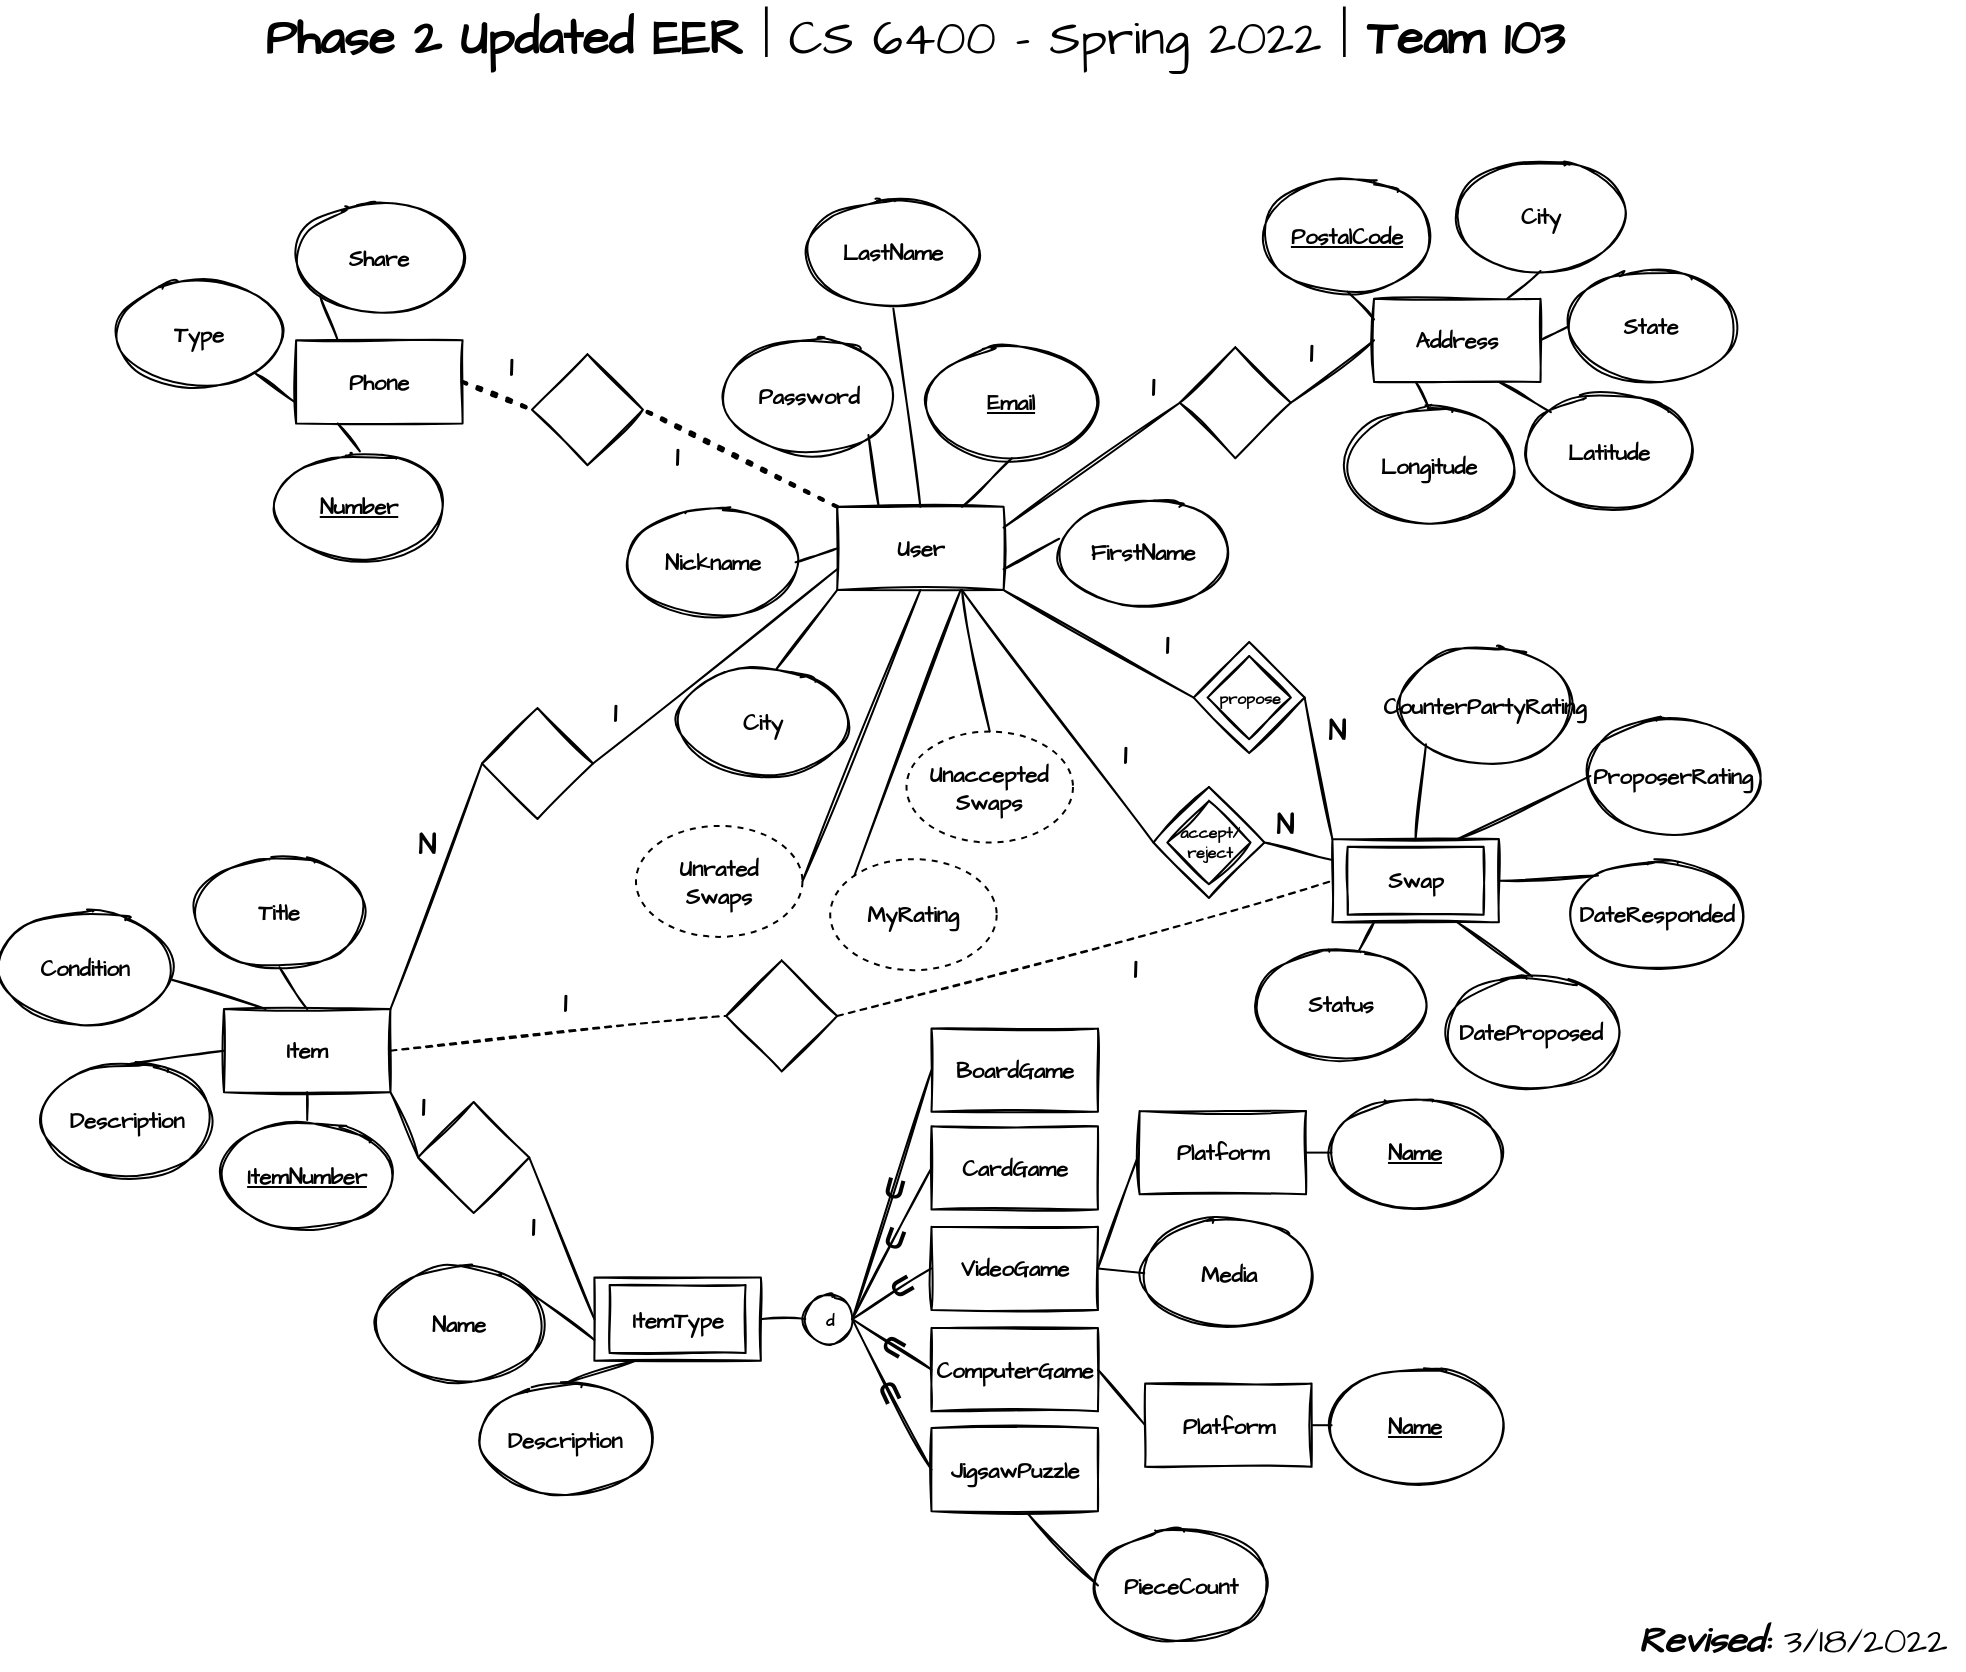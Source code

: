 <mxfile version="16.5.1" type="device"><diagram id="E70mn5YkVMtxxLhPmgRc" name="Page-1"><mxGraphModel dx="1102" dy="1025" grid="0" gridSize="10" guides="1" tooltips="1" connect="1" arrows="1" fold="1" page="1" pageScale="1" pageWidth="1100" pageHeight="850" math="0" shadow="0"><root><mxCell id="0"/><mxCell id="1" parent="0"/><mxCell id="G_dGtBlhJFFAfgbve51k-197" value="Phase 2 Updated EER&lt;span style=&quot;font-weight: normal&quot;&gt; | CS 6400 - Spring 2022 | &lt;/span&gt;Team 103" style="text;strokeColor=none;fillColor=none;html=1;fontSize=24;fontStyle=1;verticalAlign=middle;align=center;rounded=0;sketch=1;fontFamily=Architects Daughter;fontSource=https%3A%2F%2Ffonts.googleapis.com%2Fcss%3Ffamily%3DArchitects%2BDaughter;" parent="1" vertex="1"><mxGeometry x="285.72" y="5" width="560" height="40" as="geometry"/></mxCell><mxCell id="G_dGtBlhJFFAfgbve51k-198" value="&lt;b&gt;&lt;i&gt;Revised:&lt;/i&gt;&lt;/b&gt;&amp;nbsp;3/18/2022" style="text;html=1;strokeColor=none;fillColor=none;align=center;verticalAlign=middle;whiteSpace=wrap;rounded=0;sketch=1;fontFamily=Architects Daughter;fontSource=https%3A%2F%2Ffonts.googleapis.com%2Fcss%3Ffamily%3DArchitects%2BDaughter;fontSize=18;" parent="1" vertex="1"><mxGeometry x="920" y="810" width="171" height="30" as="geometry"/></mxCell><mxCell id="G_dGtBlhJFFAfgbve51k-3" value="&lt;font style=&quot;font-size: 11px;&quot;&gt;User&lt;/font&gt;" style="rounded=0;whiteSpace=wrap;html=1;fontFamily=Architects Daughter;fontSource=https%3A%2F%2Ffonts.googleapis.com%2Fcss%3Ffamily%3DArchitects%2BDaughter;fontSize=11;sketch=1;fontStyle=1" parent="1" vertex="1"><mxGeometry x="527.574" y="258.412" width="83.237" height="41.619" as="geometry"/></mxCell><mxCell id="G_dGtBlhJFFAfgbve51k-4" value="&lt;u style=&quot;font-size: 11px;&quot;&gt;Email&lt;/u&gt;" style="ellipse;whiteSpace=wrap;html=1;fontSize=11;rounded=0;fontFamily=Architects Daughter;fontSource=https%3A%2F%2Ffonts.googleapis.com%2Fcss%3Ffamily%3DArchitects%2BDaughter;sketch=1;fontStyle=1" parent="1" vertex="1"><mxGeometry x="573.354" y="178.642" width="83.237" height="55.492" as="geometry"/></mxCell><mxCell id="G_dGtBlhJFFAfgbve51k-5" value="Password" style="ellipse;whiteSpace=wrap;html=1;fontSize=11;rounded=0;fontFamily=Architects Daughter;fontSource=https%3A%2F%2Ffonts.googleapis.com%2Fcss%3Ffamily%3DArchitects%2BDaughter;sketch=1;fontStyle=1" parent="1" vertex="1"><mxGeometry x="472.082" y="175.174" width="83.237" height="55.492" as="geometry"/></mxCell><mxCell id="G_dGtBlhJFFAfgbve51k-6" value="FirstName" style="ellipse;whiteSpace=wrap;html=1;fontSize=11;rounded=0;fontFamily=Architects Daughter;fontSource=https%3A%2F%2Ffonts.googleapis.com%2Fcss%3Ffamily%3DArchitects%2BDaughter;sketch=1;fontStyle=1" parent="1" vertex="1"><mxGeometry x="639.251" y="253.556" width="83.237" height="55.492" as="geometry"/></mxCell><mxCell id="G_dGtBlhJFFAfgbve51k-7" value="LastName" style="ellipse;whiteSpace=wrap;html=1;fontSize=11;rounded=0;fontFamily=Architects Daughter;fontSource=https%3A%2F%2Ffonts.googleapis.com%2Fcss%3Ffamily%3DArchitects%2BDaughter;sketch=1;fontStyle=1" parent="1" vertex="1"><mxGeometry x="514.048" y="103.728" width="83.237" height="55.492" as="geometry"/></mxCell><mxCell id="G_dGtBlhJFFAfgbve51k-8" value="Nickname" style="ellipse;whiteSpace=wrap;html=1;fontSize=11;rounded=0;fontFamily=Architects Daughter;fontSource=https%3A%2F%2Ffonts.googleapis.com%2Fcss%3Ffamily%3DArchitects%2BDaughter;sketch=1;fontStyle=1" parent="1" vertex="1"><mxGeometry x="423.527" y="258.412" width="83.237" height="55.492" as="geometry"/></mxCell><mxCell id="G_dGtBlhJFFAfgbve51k-9" value="City" style="ellipse;whiteSpace=wrap;html=1;fontSize=11;rounded=0;fontFamily=Architects Daughter;fontSource=https%3A%2F%2Ffonts.googleapis.com%2Fcss%3Ffamily%3DArchitects%2BDaughter;sketch=1;fontStyle=1" parent="1" vertex="1"><mxGeometry x="448.672" y="338.181" width="83.237" height="55.492" as="geometry"/></mxCell><mxCell id="G_dGtBlhJFFAfgbve51k-10" value="Address" style="rounded=0;whiteSpace=wrap;html=1;fontSize=11;fontFamily=Architects Daughter;fontSource=https%3A%2F%2Ffonts.googleapis.com%2Fcss%3Ffamily%3DArchitects%2BDaughter;sketch=1;fontStyle=1" parent="1" vertex="1"><mxGeometry x="796.014" y="154.365" width="83.237" height="41.619" as="geometry"/></mxCell><mxCell id="G_dGtBlhJFFAfgbve51k-11" value="City" style="ellipse;whiteSpace=wrap;html=1;fontSize=11;rounded=0;fontFamily=Architects Daughter;fontSource=https%3A%2F%2Ffonts.googleapis.com%2Fcss%3Ffamily%3DArchitects%2BDaughter;sketch=1;fontStyle=1" parent="1" vertex="1"><mxGeometry x="837.633" y="85" width="83.237" height="55.492" as="geometry"/></mxCell><mxCell id="G_dGtBlhJFFAfgbve51k-12" value="State" style="ellipse;whiteSpace=wrap;html=1;fontSize=11;rounded=0;fontFamily=Architects Daughter;fontSource=https%3A%2F%2Ffonts.googleapis.com%2Fcss%3Ffamily%3DArchitects%2BDaughter;sketch=1;fontStyle=1" parent="1" vertex="1"><mxGeometry x="893.124" y="140.492" width="83.237" height="55.492" as="geometry"/></mxCell><mxCell id="G_dGtBlhJFFAfgbve51k-14" value="&lt;u style=&quot;font-size: 11px;&quot;&gt;PostalCode&lt;/u&gt;" style="ellipse;whiteSpace=wrap;html=1;fontSize=11;rounded=0;fontFamily=Architects Daughter;fontSource=https%3A%2F%2Ffonts.googleapis.com%2Fcss%3Ffamily%3DArchitects%2BDaughter;sketch=1;fontStyle=1" parent="1" vertex="1"><mxGeometry x="741.216" y="95.405" width="83.237" height="55.492" as="geometry"/></mxCell><mxCell id="G_dGtBlhJFFAfgbve51k-15" value="Latitude" style="ellipse;whiteSpace=wrap;html=1;fontSize=11;rounded=0;fontFamily=Architects Daughter;fontSource=https%3A%2F%2Ffonts.googleapis.com%2Fcss%3Ffamily%3DArchitects%2BDaughter;sketch=1;fontStyle=1" parent="1" vertex="1"><mxGeometry x="872.315" y="202.92" width="83.237" height="55.492" as="geometry"/></mxCell><mxCell id="G_dGtBlhJFFAfgbve51k-16" value="Longitude" style="ellipse;whiteSpace=wrap;html=1;fontSize=11;rounded=0;fontFamily=Architects Daughter;fontSource=https%3A%2F%2Ffonts.googleapis.com%2Fcss%3Ffamily%3DArchitects%2BDaughter;sketch=1;fontStyle=1" parent="1" vertex="1"><mxGeometry x="782.141" y="209.857" width="83.237" height="55.492" as="geometry"/></mxCell><mxCell id="G_dGtBlhJFFAfgbve51k-18" value="Phone" style="rounded=0;whiteSpace=wrap;html=1;fontSize=11;fontFamily=Architects Daughter;fontSource=https%3A%2F%2Ffonts.googleapis.com%2Fcss%3Ffamily%3DArchitects%2BDaughter;sketch=1;fontStyle=1" parent="1" vertex="1"><mxGeometry x="257.053" y="175.174" width="83.237" height="41.619" as="geometry"/></mxCell><mxCell id="G_dGtBlhJFFAfgbve51k-20" value="Type" style="ellipse;whiteSpace=wrap;html=1;fontSize=11;rounded=0;fontFamily=Architects Daughter;fontSource=https%3A%2F%2Ffonts.googleapis.com%2Fcss%3Ffamily%3DArchitects%2BDaughter;sketch=1;fontStyle=1" parent="1" vertex="1"><mxGeometry x="166.879" y="143.96" width="83.237" height="55.492" as="geometry"/></mxCell><mxCell id="G_dGtBlhJFFAfgbve51k-21" value="&lt;u style=&quot;font-size: 11px;&quot;&gt;Number&lt;/u&gt;" style="ellipse;whiteSpace=wrap;html=1;fontSize=11;rounded=0;fontFamily=Architects Daughter;fontSource=https%3A%2F%2Ffonts.googleapis.com%2Fcss%3Ffamily%3DArchitects%2BDaughter;sketch=1;fontStyle=1" parent="1" vertex="1"><mxGeometry x="247.342" y="230.666" width="83.237" height="55.492" as="geometry"/></mxCell><mxCell id="G_dGtBlhJFFAfgbve51k-23" value="Share" style="ellipse;whiteSpace=wrap;html=1;fontSize=11;rounded=0;fontFamily=Architects Daughter;fontSource=https%3A%2F%2Ffonts.googleapis.com%2Fcss%3Ffamily%3DArchitects%2BDaughter;sketch=1;fontStyle=1" parent="1" vertex="1"><mxGeometry x="257.053" y="105.809" width="83.237" height="55.492" as="geometry"/></mxCell><mxCell id="G_dGtBlhJFFAfgbve51k-40" value="" style="endArrow=none;html=1;rounded=0;fontFamily=Architects Daughter;fontSource=https%3A%2F%2Ffonts.googleapis.com%2Fcss%3Ffamily%3DArchitects%2BDaughter;fontSize=11;entryX=0.5;entryY=1;entryDx=0;entryDy=0;exitX=0.75;exitY=0;exitDx=0;exitDy=0;sketch=1;fontStyle=1" parent="1" source="G_dGtBlhJFFAfgbve51k-3" target="G_dGtBlhJFFAfgbve51k-4" edge="1"><mxGeometry width="50" height="50" relative="1" as="geometry"><mxPoint x="735.667" y="244.539" as="sourcePoint"/><mxPoint x="770.349" y="209.857" as="targetPoint"/></mxGeometry></mxCell><mxCell id="G_dGtBlhJFFAfgbve51k-41" value="" style="endArrow=none;html=1;rounded=0;fontFamily=Architects Daughter;fontSource=https%3A%2F%2Ffonts.googleapis.com%2Fcss%3Ffamily%3DArchitects%2BDaughter;fontSize=11;entryX=1;entryY=1;entryDx=0;entryDy=0;exitX=0.25;exitY=0;exitDx=0;exitDy=0;sketch=1;fontStyle=1" parent="1" source="G_dGtBlhJFFAfgbve51k-3" target="G_dGtBlhJFFAfgbve51k-5" edge="1"><mxGeometry width="50" height="50" relative="1" as="geometry"><mxPoint x="735.667" y="244.539" as="sourcePoint"/><mxPoint x="770.349" y="209.857" as="targetPoint"/></mxGeometry></mxCell><mxCell id="G_dGtBlhJFFAfgbve51k-42" value="" style="endArrow=none;html=1;rounded=0;fontFamily=Architects Daughter;fontSource=https%3A%2F%2Ffonts.googleapis.com%2Fcss%3Ffamily%3DArchitects%2BDaughter;fontSize=11;exitX=0.583;exitY=0.025;exitDx=0;exitDy=0;exitPerimeter=0;sketch=1;entryX=0;entryY=1;entryDx=0;entryDy=0;fontStyle=1" parent="1" source="G_dGtBlhJFFAfgbve51k-9" target="G_dGtBlhJFFAfgbve51k-3" edge="1"><mxGeometry width="50" height="50" relative="1" as="geometry"><mxPoint x="513.701" y="306.967" as="sourcePoint"/><mxPoint x="545.609" y="311.823" as="targetPoint"/></mxGeometry></mxCell><mxCell id="G_dGtBlhJFFAfgbve51k-43" value="" style="endArrow=none;html=1;rounded=0;fontFamily=Architects Daughter;fontSource=https%3A%2F%2Ffonts.googleapis.com%2Fcss%3Ffamily%3DArchitects%2BDaughter;fontSize=11;exitX=1;exitY=0.5;exitDx=0;exitDy=0;entryX=0;entryY=0.5;entryDx=0;entryDy=0;sketch=1;fontStyle=1" parent="1" source="G_dGtBlhJFFAfgbve51k-8" target="G_dGtBlhJFFAfgbve51k-3" edge="1"><mxGeometry width="50" height="50" relative="1" as="geometry"><mxPoint x="395.781" y="341.65" as="sourcePoint"/><mxPoint x="430.464" y="306.967" as="targetPoint"/></mxGeometry></mxCell><mxCell id="G_dGtBlhJFFAfgbve51k-46" value="" style="endArrow=none;html=1;rounded=0;fontFamily=Architects Daughter;fontSource=https%3A%2F%2Ffonts.googleapis.com%2Fcss%3Ffamily%3DArchitects%2BDaughter;fontSize=11;exitX=0.5;exitY=1;exitDx=0;exitDy=0;sketch=1;entryX=0.5;entryY=0;entryDx=0;entryDy=0;fontStyle=1" parent="1" source="G_dGtBlhJFFAfgbve51k-7" target="G_dGtBlhJFFAfgbve51k-3" edge="1"><mxGeometry width="50" height="50" relative="1" as="geometry"><mxPoint x="735.667" y="244.539" as="sourcePoint"/><mxPoint x="572.661" y="306.274" as="targetPoint"/></mxGeometry></mxCell><mxCell id="G_dGtBlhJFFAfgbve51k-47" value="" style="endArrow=none;html=1;rounded=0;fontFamily=Architects Daughter;fontSource=https%3A%2F%2Ffonts.googleapis.com%2Fcss%3Ffamily%3DArchitects%2BDaughter;fontSize=11;exitX=-0.008;exitY=0.375;exitDx=0;exitDy=0;exitPerimeter=0;entryX=1;entryY=0.75;entryDx=0;entryDy=0;sketch=1;fontStyle=1" parent="1" source="G_dGtBlhJFFAfgbve51k-6" target="G_dGtBlhJFFAfgbve51k-3" edge="1"><mxGeometry width="50" height="50" relative="1" as="geometry"><mxPoint x="735.667" y="244.539" as="sourcePoint"/><mxPoint x="770.349" y="209.857" as="targetPoint"/></mxGeometry></mxCell><mxCell id="G_dGtBlhJFFAfgbve51k-48" value="" style="rhombus;whiteSpace=wrap;html=1;rounded=0;fontFamily=Architects Daughter;fontSource=https%3A%2F%2Ffonts.googleapis.com%2Fcss%3Ffamily%3DArchitects%2BDaughter;fontSize=11;sketch=1;fontStyle=1" parent="1" vertex="1"><mxGeometry x="698.904" y="178.642" width="55.492" height="55.492" as="geometry"/></mxCell><mxCell id="G_dGtBlhJFFAfgbve51k-50" value="" style="endArrow=none;html=1;rounded=0;fontFamily=Architects Daughter;fontSource=https%3A%2F%2Ffonts.googleapis.com%2Fcss%3Ffamily%3DArchitects%2BDaughter;fontSize=11;entryX=1;entryY=0.5;entryDx=0;entryDy=0;sketch=1;exitX=0;exitY=0.5;exitDx=0;exitDy=0;fontStyle=1" parent="1" source="G_dGtBlhJFFAfgbve51k-10" target="G_dGtBlhJFFAfgbve51k-48" edge="1"><mxGeometry width="50" height="50" relative="1" as="geometry"><mxPoint x="782.141" y="195.984" as="sourcePoint"/><mxPoint x="761.332" y="199.452" as="targetPoint"/></mxGeometry></mxCell><mxCell id="G_dGtBlhJFFAfgbve51k-51" value="" style="endArrow=none;html=1;rounded=0;fontFamily=Architects Daughter;fontSource=https%3A%2F%2Ffonts.googleapis.com%2Fcss%3Ffamily%3DArchitects%2BDaughter;fontSize=11;entryX=0;entryY=0.5;entryDx=0;entryDy=0;exitX=1;exitY=0.25;exitDx=0;exitDy=0;sketch=1;fontStyle=1" parent="1" source="G_dGtBlhJFFAfgbve51k-3" target="G_dGtBlhJFFAfgbve51k-48" edge="1"><mxGeometry width="50" height="50" relative="1" as="geometry"><mxPoint x="617.748" y="327.777" as="sourcePoint"/><mxPoint x="666.303" y="265.348" as="targetPoint"/></mxGeometry></mxCell><mxCell id="G_dGtBlhJFFAfgbve51k-54" value="" style="endArrow=none;html=1;rounded=0;fontFamily=Architects Daughter;fontSource=https%3A%2F%2Ffonts.googleapis.com%2Fcss%3Ffamily%3DArchitects%2BDaughter;fontSize=11;exitX=0.5;exitY=1;exitDx=0;exitDy=0;entryX=0;entryY=0.25;entryDx=0;entryDy=0;sketch=1;fontStyle=1" parent="1" source="G_dGtBlhJFFAfgbve51k-14" target="G_dGtBlhJFFAfgbve51k-10" edge="1"><mxGeometry width="50" height="50" relative="1" as="geometry"><mxPoint x="678.095" y="71.127" as="sourcePoint"/><mxPoint x="712.777" y="36.445" as="targetPoint"/></mxGeometry></mxCell><mxCell id="G_dGtBlhJFFAfgbve51k-55" value="" style="endArrow=none;html=1;rounded=0;fontFamily=Architects Daughter;fontSource=https%3A%2F%2Ffonts.googleapis.com%2Fcss%3Ffamily%3DArchitects%2BDaughter;fontSize=11;entryX=0.5;entryY=1;entryDx=0;entryDy=0;sketch=1;fontStyle=1" parent="1" source="G_dGtBlhJFFAfgbve51k-10" target="G_dGtBlhJFFAfgbve51k-11" edge="1"><mxGeometry width="50" height="50" relative="1" as="geometry"><mxPoint x="650.349" y="223.73" as="sourcePoint"/><mxPoint x="685.031" y="189.047" as="targetPoint"/></mxGeometry></mxCell><mxCell id="G_dGtBlhJFFAfgbve51k-56" value="" style="endArrow=none;html=1;rounded=0;fontFamily=Architects Daughter;fontSource=https%3A%2F%2Ffonts.googleapis.com%2Fcss%3Ffamily%3DArchitects%2BDaughter;fontSize=11;entryX=0;entryY=0.5;entryDx=0;entryDy=0;exitX=1;exitY=0.5;exitDx=0;exitDy=0;sketch=1;fontStyle=1" parent="1" source="G_dGtBlhJFFAfgbve51k-10" target="G_dGtBlhJFFAfgbve51k-12" edge="1"><mxGeometry width="50" height="50" relative="1" as="geometry"><mxPoint x="650.349" y="223.73" as="sourcePoint"/><mxPoint x="685.031" y="189.047" as="targetPoint"/></mxGeometry></mxCell><mxCell id="G_dGtBlhJFFAfgbve51k-57" value="" style="endArrow=none;html=1;rounded=0;fontFamily=Architects Daughter;fontSource=https%3A%2F%2Ffonts.googleapis.com%2Fcss%3Ffamily%3DArchitects%2BDaughter;fontSize=11;entryX=0;entryY=0;entryDx=0;entryDy=0;exitX=0.75;exitY=1;exitDx=0;exitDy=0;sketch=1;fontStyle=1" parent="1" source="G_dGtBlhJFFAfgbve51k-10" target="G_dGtBlhJFFAfgbve51k-15" edge="1"><mxGeometry width="50" height="50" relative="1" as="geometry"><mxPoint x="650.349" y="223.73" as="sourcePoint"/><mxPoint x="685.031" y="189.047" as="targetPoint"/></mxGeometry></mxCell><mxCell id="G_dGtBlhJFFAfgbve51k-58" value="" style="endArrow=none;html=1;rounded=0;fontFamily=Architects Daughter;fontSource=https%3A%2F%2Ffonts.googleapis.com%2Fcss%3Ffamily%3DArchitects%2BDaughter;fontSize=11;entryX=0.25;entryY=1;entryDx=0;entryDy=0;exitX=0.5;exitY=0;exitDx=0;exitDy=0;sketch=1;fontStyle=1" parent="1" source="G_dGtBlhJFFAfgbve51k-16" target="G_dGtBlhJFFAfgbve51k-10" edge="1"><mxGeometry width="50" height="50" relative="1" as="geometry"><mxPoint x="650.349" y="223.73" as="sourcePoint"/><mxPoint x="685.031" y="189.047" as="targetPoint"/></mxGeometry></mxCell><mxCell id="G_dGtBlhJFFAfgbve51k-59" value="" style="endArrow=none;html=1;rounded=0;fontFamily=Architects Daughter;fontSource=https%3A%2F%2Ffonts.googleapis.com%2Fcss%3Ffamily%3DArchitects%2BDaughter;fontSize=11;exitX=0;exitY=0.75;exitDx=0;exitDy=0;sketch=1;fontStyle=1" parent="1" source="G_dGtBlhJFFAfgbve51k-18" target="G_dGtBlhJFFAfgbve51k-20" edge="1"><mxGeometry width="50" height="50" relative="1" as="geometry"><mxPoint x="153.006" y="327.777" as="sourcePoint"/><mxPoint x="187.688" y="293.094" as="targetPoint"/></mxGeometry></mxCell><mxCell id="G_dGtBlhJFFAfgbve51k-61" value="" style="endArrow=none;html=1;rounded=0;fontFamily=Architects Daughter;fontSource=https%3A%2F%2Ffonts.googleapis.com%2Fcss%3Ffamily%3DArchitects%2BDaughter;fontSize=11;exitX=0.5;exitY=0;exitDx=0;exitDy=0;entryX=0.25;entryY=1;entryDx=0;entryDy=0;sketch=1;fontStyle=1" parent="1" source="G_dGtBlhJFFAfgbve51k-21" target="G_dGtBlhJFFAfgbve51k-18" edge="1"><mxGeometry width="50" height="50" relative="1" as="geometry"><mxPoint x="451.273" y="209.857" as="sourcePoint"/><mxPoint x="485.955" y="175.174" as="targetPoint"/></mxGeometry></mxCell><mxCell id="G_dGtBlhJFFAfgbve51k-62" value="" style="endArrow=none;html=1;rounded=0;fontFamily=Architects Daughter;fontSource=https%3A%2F%2Ffonts.googleapis.com%2Fcss%3Ffamily%3DArchitects%2BDaughter;fontSize=11;exitX=0.25;exitY=0;exitDx=0;exitDy=0;entryX=0;entryY=1;entryDx=0;entryDy=0;sketch=1;fontStyle=1" parent="1" source="G_dGtBlhJFFAfgbve51k-18" target="G_dGtBlhJFFAfgbve51k-23" edge="1"><mxGeometry width="50" height="50" relative="1" as="geometry"><mxPoint x="451.273" y="209.857" as="sourcePoint"/><mxPoint x="485.955" y="175.174" as="targetPoint"/></mxGeometry></mxCell><mxCell id="G_dGtBlhJFFAfgbve51k-64" value="" style="rhombus;whiteSpace=wrap;html=1;rounded=0;fontFamily=Architects Daughter;fontSource=https%3A%2F%2Ffonts.googleapis.com%2Fcss%3Ffamily%3DArchitects%2BDaughter;fontSize=11;sketch=1;fontStyle=1" parent="1" vertex="1"><mxGeometry x="374.972" y="182.111" width="55.492" height="55.492" as="geometry"/></mxCell><mxCell id="G_dGtBlhJFFAfgbve51k-65" value="" style="endArrow=none;dashed=1;html=1;dashPattern=1 3;strokeWidth=2;rounded=0;fontFamily=Architects Daughter;fontSource=https%3A%2F%2Ffonts.googleapis.com%2Fcss%3Ffamily%3DArchitects%2BDaughter;fontSize=11;entryX=1;entryY=0.5;entryDx=0;entryDy=0;exitX=0;exitY=0;exitDx=0;exitDy=0;sketch=1;fontStyle=1" parent="1" source="G_dGtBlhJFFAfgbve51k-3" target="G_dGtBlhJFFAfgbve51k-64" edge="1"><mxGeometry width="50" height="50" relative="1" as="geometry"><mxPoint x="631.62" y="341.65" as="sourcePoint"/><mxPoint x="666.303" y="306.967" as="targetPoint"/></mxGeometry></mxCell><mxCell id="G_dGtBlhJFFAfgbve51k-67" value="" style="endArrow=none;dashed=1;html=1;dashPattern=1 3;strokeWidth=2;rounded=0;fontFamily=Architects Daughter;fontSource=https%3A%2F%2Ffonts.googleapis.com%2Fcss%3Ffamily%3DArchitects%2BDaughter;fontSize=11;entryX=0;entryY=0.5;entryDx=0;entryDy=0;exitX=1;exitY=0.5;exitDx=0;exitDy=0;sketch=1;fontStyle=1" parent="1" source="G_dGtBlhJFFAfgbve51k-18" target="G_dGtBlhJFFAfgbve51k-64" edge="1"><mxGeometry width="50" height="50" relative="1" as="geometry"><mxPoint x="603.875" y="355.523" as="sourcePoint"/><mxPoint x="361.099" y="223.73" as="targetPoint"/></mxGeometry></mxCell><mxCell id="G_dGtBlhJFFAfgbve51k-68" value="1" style="text;html=1;strokeColor=none;fillColor=none;align=center;verticalAlign=middle;whiteSpace=wrap;rounded=0;fontFamily=Architects Daughter;fontSource=https%3A%2F%2Ffonts.googleapis.com%2Fcss%3Ffamily%3DArchitects%2BDaughter;fontSize=14;sketch=1;fontStyle=1" parent="1" vertex="1"><mxGeometry x="354.163" y="178.642" width="20.809" height="20.809" as="geometry"/></mxCell><mxCell id="G_dGtBlhJFFAfgbve51k-69" value="1" style="text;html=1;strokeColor=none;fillColor=none;align=center;verticalAlign=middle;whiteSpace=wrap;rounded=0;fontFamily=Architects Daughter;fontSource=https%3A%2F%2Ffonts.googleapis.com%2Fcss%3Ffamily%3DArchitects%2BDaughter;fontSize=14;sketch=1;fontStyle=1" parent="1" vertex="1"><mxGeometry x="437.4" y="223.73" width="20.809" height="20.809" as="geometry"/></mxCell><mxCell id="G_dGtBlhJFFAfgbve51k-71" value="1" style="text;html=1;strokeColor=none;fillColor=none;align=center;verticalAlign=middle;whiteSpace=wrap;rounded=0;fontFamily=Architects Daughter;fontSource=https%3A%2F%2Ffonts.googleapis.com%2Fcss%3Ffamily%3DArchitects%2BDaughter;fontSize=14;sketch=1;fontStyle=1" parent="1" vertex="1"><mxGeometry x="674.626" y="189.047" width="20.809" height="20.809" as="geometry"/></mxCell><mxCell id="G_dGtBlhJFFAfgbve51k-72" value="1" style="text;html=1;strokeColor=none;fillColor=none;align=center;verticalAlign=middle;whiteSpace=wrap;rounded=0;fontFamily=Architects Daughter;fontSource=https%3A%2F%2Ffonts.googleapis.com%2Fcss%3Ffamily%3DArchitects%2BDaughter;fontSize=14;sketch=1;fontStyle=1" parent="1" vertex="1"><mxGeometry x="754.396" y="171.706" width="20.809" height="20.809" as="geometry"/></mxCell><mxCell id="G_dGtBlhJFFAfgbve51k-73" value="Item" style="rounded=0;whiteSpace=wrap;html=1;fontFamily=Architects Daughter;fontSource=https%3A%2F%2Ffonts.googleapis.com%2Fcss%3Ffamily%3DArchitects%2BDaughter;fontSize=11;sketch=1;fontStyle=1" parent="1" vertex="1"><mxGeometry x="220.983" y="509.512" width="83.237" height="41.619" as="geometry"/></mxCell><mxCell id="G_dGtBlhJFFAfgbve51k-74" value="Title" style="ellipse;whiteSpace=wrap;html=1;rounded=0;sketch=1;fontFamily=Architects Daughter;fontSource=https%3A%2F%2Ffonts.googleapis.com%2Fcss%3Ffamily%3DArchitects%2BDaughter;fontSize=11;fontStyle=1" parent="1" vertex="1"><mxGeometry x="207.11" y="433.211" width="83.237" height="55.492" as="geometry"/></mxCell><mxCell id="G_dGtBlhJFFAfgbve51k-80" value="Description" style="ellipse;whiteSpace=wrap;html=1;rounded=0;sketch=1;fontFamily=Architects Daughter;fontSource=https%3A%2F%2Ffonts.googleapis.com%2Fcss%3Ffamily%3DArchitects%2BDaughter;fontSize=11;fontStyle=1" parent="1" vertex="1"><mxGeometry x="130.809" y="537.258" width="83.237" height="55.492" as="geometry"/></mxCell><mxCell id="G_dGtBlhJFFAfgbve51k-81" value="" style="endArrow=none;html=1;rounded=0;sketch=1;fontFamily=Architects Daughter;fontSource=https%3A%2F%2Ffonts.googleapis.com%2Fcss%3Ffamily%3DArchitects%2BDaughter;fontSize=11;entryX=0.5;entryY=1;entryDx=0;entryDy=0;exitX=0.5;exitY=0;exitDx=0;exitDy=0;fontStyle=1" parent="1" source="G_dGtBlhJFFAfgbve51k-73" target="G_dGtBlhJFFAfgbve51k-74" edge="1"><mxGeometry width="50" height="50" relative="1" as="geometry"><mxPoint x="422.14" y="509.512" as="sourcePoint"/><mxPoint x="456.822" y="474.83" as="targetPoint"/></mxGeometry></mxCell><mxCell id="G_dGtBlhJFFAfgbve51k-82" value="" style="endArrow=none;html=1;rounded=0;sketch=1;fontFamily=Architects Daughter;fontSource=https%3A%2F%2Ffonts.googleapis.com%2Fcss%3Ffamily%3DArchitects%2BDaughter;fontSize=11;exitX=0.992;exitY=0.6;exitDx=0;exitDy=0;entryX=0.25;entryY=0;entryDx=0;entryDy=0;exitPerimeter=0;fontStyle=1" parent="1" source="G_dGtBlhJFFAfgbve51k-104" target="G_dGtBlhJFFAfgbve51k-73" edge="1"><mxGeometry width="50" height="50" relative="1" as="geometry"><mxPoint x="200.174" y="495.639" as="sourcePoint"/><mxPoint x="456.822" y="474.83" as="targetPoint"/></mxGeometry></mxCell><mxCell id="G_dGtBlhJFFAfgbve51k-85" value="" style="endArrow=none;html=1;rounded=0;sketch=1;fontFamily=Architects Daughter;fontSource=https%3A%2F%2Ffonts.googleapis.com%2Fcss%3Ffamily%3DArchitects%2BDaughter;fontSize=11;exitX=0;exitY=0.5;exitDx=0;exitDy=0;entryX=0.5;entryY=0;entryDx=0;entryDy=0;fontStyle=1" parent="1" source="G_dGtBlhJFFAfgbve51k-73" target="G_dGtBlhJFFAfgbve51k-80" edge="1"><mxGeometry width="50" height="50" relative="1" as="geometry"><mxPoint x="422.14" y="509.512" as="sourcePoint"/><mxPoint x="456.822" y="474.83" as="targetPoint"/></mxGeometry></mxCell><mxCell id="G_dGtBlhJFFAfgbve51k-89" value="" style="rounded=0;whiteSpace=wrap;html=1;sketch=1;fontFamily=Architects Daughter;fontSource=https%3A%2F%2Ffonts.googleapis.com%2Fcss%3Ffamily%3DArchitects%2BDaughter;fontSize=11;fontStyle=1" parent="1" vertex="1"><mxGeometry x="406.186" y="643.733" width="83.237" height="41.619" as="geometry"/></mxCell><mxCell id="G_dGtBlhJFFAfgbve51k-95" value="Name" style="ellipse;whiteSpace=wrap;html=1;rounded=0;sketch=1;fontFamily=Architects Daughter;fontSource=https%3A%2F%2Ffonts.googleapis.com%2Fcss%3Ffamily%3DArchitects%2BDaughter;fontSize=11;fontStyle=1" parent="1" vertex="1"><mxGeometry x="297.284" y="639.224" width="83.237" height="55.492" as="geometry"/></mxCell><mxCell id="G_dGtBlhJFFAfgbve51k-96" value="" style="endArrow=none;html=1;rounded=0;sketch=1;fontFamily=Architects Daughter;fontSource=https%3A%2F%2Ffonts.googleapis.com%2Fcss%3Ffamily%3DArchitects%2BDaughter;fontSize=11;entryX=1;entryY=0;entryDx=0;entryDy=0;exitX=0;exitY=0.75;exitDx=0;exitDy=0;fontStyle=1" parent="1" source="G_dGtBlhJFFAfgbve51k-89" target="G_dGtBlhJFFAfgbve51k-95" edge="1"><mxGeometry width="50" height="50" relative="1" as="geometry"><mxPoint x="786.303" y="685.005" as="sourcePoint"/><mxPoint x="551.851" y="615.987" as="targetPoint"/></mxGeometry></mxCell><mxCell id="G_dGtBlhJFFAfgbve51k-104" value="Condition" style="ellipse;whiteSpace=wrap;html=1;rounded=0;labelBackgroundColor=none;sketch=1;fontFamily=Architects Daughter;fontSource=https%3A%2F%2Ffonts.googleapis.com%2Fcss%3Ffamily%3DArchitects%2BDaughter;fontSize=11;fontStyle=1" parent="1" vertex="1"><mxGeometry x="110" y="460.957" width="83.237" height="55.492" as="geometry"/></mxCell><mxCell id="G_dGtBlhJFFAfgbve51k-107" value="" style="rhombus;whiteSpace=wrap;html=1;rounded=0;labelBackgroundColor=none;sketch=1;fontFamily=Architects Daughter;fontSource=https%3A%2F%2Ffonts.googleapis.com%2Fcss%3Ffamily%3DArchitects%2BDaughter;fontSize=11;fontStyle=1" parent="1" vertex="1"><mxGeometry x="318.093" y="555.987" width="55.492" height="55.492" as="geometry"/></mxCell><mxCell id="G_dGtBlhJFFAfgbve51k-108" value="" style="endArrow=none;html=1;rounded=0;sketch=1;fontFamily=Architects Daughter;fontSource=https%3A%2F%2Ffonts.googleapis.com%2Fcss%3Ffamily%3DArchitects%2BDaughter;fontSize=11;exitX=1;exitY=1;exitDx=0;exitDy=0;entryX=0;entryY=0.5;entryDx=0;entryDy=0;fontStyle=1" parent="1" source="G_dGtBlhJFFAfgbve51k-73" target="G_dGtBlhJFFAfgbve51k-107" edge="1"><mxGeometry width="50" height="50" relative="1" as="geometry"><mxPoint x="387.458" y="454.02" as="sourcePoint"/><mxPoint x="422.14" y="419.338" as="targetPoint"/></mxGeometry></mxCell><mxCell id="G_dGtBlhJFFAfgbve51k-109" value="" style="endArrow=none;html=1;rounded=0;sketch=1;fontFamily=Architects Daughter;fontSource=https%3A%2F%2Ffonts.googleapis.com%2Fcss%3Ffamily%3DArchitects%2BDaughter;fontSize=11;exitX=1;exitY=0.5;exitDx=0;exitDy=0;entryX=0;entryY=0.5;entryDx=0;entryDy=0;fontStyle=1" parent="1" source="G_dGtBlhJFFAfgbve51k-107" target="G_dGtBlhJFFAfgbve51k-89" edge="1"><mxGeometry width="50" height="50" relative="1" as="geometry"><mxPoint x="373.585" y="498.761" as="sourcePoint"/><mxPoint x="408.267" y="464.078" as="targetPoint"/></mxGeometry></mxCell><mxCell id="G_dGtBlhJFFAfgbve51k-110" value="1" style="text;html=1;strokeColor=none;fillColor=none;align=center;verticalAlign=middle;whiteSpace=wrap;rounded=0;fontFamily=Architects Daughter;fontSource=https%3A%2F%2Ffonts.googleapis.com%2Fcss%3Ffamily%3DArchitects%2BDaughter;fontSize=14;sketch=1;fontStyle=1" parent="1" vertex="1"><mxGeometry x="309.77" y="548.703" width="20.809" height="20.809" as="geometry"/></mxCell><mxCell id="G_dGtBlhJFFAfgbve51k-111" value="1" style="text;html=1;strokeColor=none;fillColor=none;align=center;verticalAlign=middle;whiteSpace=wrap;rounded=0;fontFamily=Architects Daughter;fontSource=https%3A%2F%2Ffonts.googleapis.com%2Fcss%3Ffamily%3DArchitects%2BDaughter;fontSize=14;sketch=1;fontStyle=1" parent="1" vertex="1"><mxGeometry x="364.567" y="609.051" width="20.809" height="20.809" as="geometry"/></mxCell><mxCell id="G_dGtBlhJFFAfgbve51k-112" value="&lt;u style=&quot;font-size: 11px;&quot;&gt;ItemNumber&lt;/u&gt;" style="ellipse;whiteSpace=wrap;html=1;rounded=0;labelBackgroundColor=none;sketch=1;fontFamily=Architects Daughter;fontSource=https%3A%2F%2Ffonts.googleapis.com%2Fcss%3Ffamily%3DArchitects%2BDaughter;fontSize=11;fontStyle=1" parent="1" vertex="1"><mxGeometry x="220.983" y="565.004" width="83.237" height="55.492" as="geometry"/></mxCell><mxCell id="G_dGtBlhJFFAfgbve51k-113" value="" style="endArrow=none;html=1;rounded=0;sketch=1;fontFamily=Architects Daughter;fontSource=https%3A%2F%2Ffonts.googleapis.com%2Fcss%3Ffamily%3DArchitects%2BDaughter;fontSize=11;exitX=0.5;exitY=0;exitDx=0;exitDy=0;entryX=0.5;entryY=1;entryDx=0;entryDy=0;fontStyle=1" parent="1" source="G_dGtBlhJFFAfgbve51k-112" target="G_dGtBlhJFFAfgbve51k-73" edge="1"><mxGeometry width="50" height="50" relative="1" as="geometry"><mxPoint x="442.949" y="544.195" as="sourcePoint"/><mxPoint x="477.631" y="509.512" as="targetPoint"/></mxGeometry></mxCell><mxCell id="G_dGtBlhJFFAfgbve51k-114" value="" style="rhombus;whiteSpace=wrap;html=1;rounded=0;labelBackgroundColor=none;sketch=1;fontFamily=Architects Daughter;fontSource=https%3A%2F%2Ffonts.googleapis.com%2Fcss%3Ffamily%3DArchitects%2BDaughter;fontSize=11;fontStyle=1" parent="1" vertex="1"><mxGeometry x="350.001" y="358.991" width="55.492" height="55.492" as="geometry"/></mxCell><mxCell id="G_dGtBlhJFFAfgbve51k-115" value="" style="endArrow=none;html=1;rounded=0;sketch=1;fontFamily=Architects Daughter;fontSource=https%3A%2F%2Ffonts.googleapis.com%2Fcss%3Ffamily%3DArchitects%2BDaughter;fontSize=11;exitX=1;exitY=0;exitDx=0;exitDy=0;entryX=0;entryY=0.5;entryDx=0;entryDy=0;fontStyle=1" parent="1" source="G_dGtBlhJFFAfgbve51k-73" target="G_dGtBlhJFFAfgbve51k-114" edge="1"><mxGeometry width="50" height="50" relative="1" as="geometry"><mxPoint x="548.383" y="521.998" as="sourcePoint"/><mxPoint x="583.065" y="487.316" as="targetPoint"/></mxGeometry></mxCell><mxCell id="G_dGtBlhJFFAfgbve51k-116" value="" style="endArrow=none;html=1;rounded=0;sketch=1;fontFamily=Architects Daughter;fontSource=https%3A%2F%2Ffonts.googleapis.com%2Fcss%3Ffamily%3DArchitects%2BDaughter;fontSize=11;exitX=1;exitY=0.5;exitDx=0;exitDy=0;entryX=0;entryY=0.75;entryDx=0;entryDy=0;fontStyle=1" parent="1" source="G_dGtBlhJFFAfgbve51k-114" target="G_dGtBlhJFFAfgbve51k-3" edge="1"><mxGeometry width="50" height="50" relative="1" as="geometry"><mxPoint x="548.383" y="521.998" as="sourcePoint"/><mxPoint x="583.065" y="487.316" as="targetPoint"/></mxGeometry></mxCell><mxCell id="G_dGtBlhJFFAfgbve51k-117" value="N" style="text;html=1;strokeColor=none;fillColor=none;align=center;verticalAlign=middle;whiteSpace=wrap;rounded=0;fontFamily=Architects Daughter;fontSource=https%3A%2F%2Ffonts.googleapis.com%2Fcss%3Ffamily%3DArchitects%2BDaughter;fontSize=14;sketch=1;fontStyle=1" parent="1" vertex="1"><mxGeometry x="311.677" y="417.951" width="20.809" height="20.809" as="geometry"/></mxCell><mxCell id="G_dGtBlhJFFAfgbve51k-119" value="1" style="text;html=1;strokeColor=none;fillColor=none;align=center;verticalAlign=middle;whiteSpace=wrap;rounded=0;fontFamily=Architects Daughter;fontSource=https%3A%2F%2Ffonts.googleapis.com%2Fcss%3Ffamily%3DArchitects%2BDaughter;fontSize=14;sketch=1;fontStyle=1" parent="1" vertex="1"><mxGeometry x="406.188" y="352.059" width="20.809" height="20.809" as="geometry"/></mxCell><mxCell id="G_dGtBlhJFFAfgbve51k-127" value="" style="rounded=0;whiteSpace=wrap;html=1;labelBackgroundColor=none;sketch=1;fontFamily=Architects Daughter;fontSource=https%3A%2F%2Ffonts.googleapis.com%2Fcss%3Ffamily%3DArchitects%2BDaughter;fontSize=11;fontStyle=1" parent="1" vertex="1"><mxGeometry x="775.205" y="424.54" width="83.237" height="41.619" as="geometry"/></mxCell><mxCell id="G_dGtBlhJFFAfgbve51k-130" value="DateResponded" style="ellipse;whiteSpace=wrap;html=1;rounded=0;labelBackgroundColor=none;sketch=1;fontFamily=Architects Daughter;fontSource=https%3A%2F%2Ffonts.googleapis.com%2Fcss%3Ffamily%3DArchitects%2BDaughter;fontSize=11;fontStyle=1" parent="1" vertex="1"><mxGeometry x="895.899" y="434.598" width="83.237" height="55.492" as="geometry"/></mxCell><mxCell id="G_dGtBlhJFFAfgbve51k-142" value="MyRating" style="ellipse;whiteSpace=wrap;html=1;rounded=0;labelBackgroundColor=none;sketch=0;fontFamily=Architects Daughter;fontSource=https%3A%2F%2Ffonts.googleapis.com%2Fcss%3Ffamily%3DArchitects%2BDaughter;fontSize=11;dashed=1;fontStyle=1" parent="1" vertex="1"><mxGeometry x="524.106" y="434.598" width="83.237" height="55.492" as="geometry"/></mxCell><mxCell id="G_dGtBlhJFFAfgbve51k-143" value="" style="endArrow=none;html=1;rounded=0;sketch=1;fontFamily=Architects Daughter;fontSource=https%3A%2F%2Ffonts.googleapis.com%2Fcss%3Ffamily%3DArchitects%2BDaughter;fontSize=11;entryX=0;entryY=0;entryDx=0;entryDy=0;fontStyle=1" parent="1" target="G_dGtBlhJFFAfgbve51k-142" edge="1"><mxGeometry width="50" height="50" relative="1" as="geometry"><mxPoint x="589.308" y="300.031" as="sourcePoint"/><mxPoint x="661.447" y="433.211" as="targetPoint"/></mxGeometry></mxCell><mxCell id="G_dGtBlhJFFAfgbve51k-147" value="" style="rhombus;whiteSpace=wrap;html=1;rounded=0;labelBackgroundColor=none;sketch=1;fontFamily=Architects Daughter;fontSource=https%3A%2F%2Ffonts.googleapis.com%2Fcss%3Ffamily%3DArchitects%2BDaughter;fontSize=11;fontStyle=1" parent="1" vertex="1"><mxGeometry x="705.84" y="326.043" width="55.492" height="55.492" as="geometry"/></mxCell><mxCell id="G_dGtBlhJFFAfgbve51k-148" value="propose" style="rhombus;whiteSpace=wrap;html=1;rounded=0;labelBackgroundColor=none;sketch=1;fontFamily=Architects Daughter;fontSource=https%3A%2F%2Ffonts.googleapis.com%2Fcss%3Ffamily%3DArchitects%2BDaughter;fontSize=8;fontStyle=1" parent="1" vertex="1"><mxGeometry x="712.777" y="332.979" width="41.619" height="41.619" as="geometry"/></mxCell><mxCell id="G_dGtBlhJFFAfgbve51k-149" value="" style="rhombus;whiteSpace=wrap;html=1;rounded=0;labelBackgroundColor=none;sketch=1;fontFamily=Architects Daughter;fontSource=https%3A%2F%2Ffonts.googleapis.com%2Fcss%3Ffamily%3DArchitects%2BDaughter;fontSize=11;fontStyle=1" parent="1" vertex="1"><mxGeometry x="685.725" y="398.529" width="55.492" height="55.492" as="geometry"/></mxCell><mxCell id="G_dGtBlhJFFAfgbve51k-150" value="accept/&lt;br style=&quot;font-size: 8px;&quot;&gt;reject" style="rhombus;whiteSpace=wrap;html=1;rounded=0;labelBackgroundColor=none;sketch=1;fontFamily=Architects Daughter;fontSource=https%3A%2F%2Ffonts.googleapis.com%2Fcss%3Ffamily%3DArchitects%2BDaughter;fontSize=8;fontStyle=1" parent="1" vertex="1"><mxGeometry x="692.661" y="405.465" width="41.619" height="41.619" as="geometry"/></mxCell><mxCell id="G_dGtBlhJFFAfgbve51k-151" value="DateProposed" style="ellipse;whiteSpace=wrap;html=1;rounded=0;labelBackgroundColor=none;sketch=1;fontFamily=Architects Daughter;fontSource=https%3A%2F%2Ffonts.googleapis.com%2Fcss%3Ffamily%3DArchitects%2BDaughter;fontSize=11;fontStyle=1" parent="1" vertex="1"><mxGeometry x="833.471" y="493.212" width="83.237" height="55.492" as="geometry"/></mxCell><mxCell id="G_dGtBlhJFFAfgbve51k-158" value="" style="endArrow=none;html=1;rounded=0;sketch=1;fontFamily=Architects Daughter;fontSource=https%3A%2F%2Ffonts.googleapis.com%2Fcss%3Ffamily%3DArchitects%2BDaughter;fontSize=11;exitX=1;exitY=1;exitDx=0;exitDy=0;entryX=0;entryY=0.5;entryDx=0;entryDy=0;fontStyle=1" parent="1" source="G_dGtBlhJFFAfgbve51k-3" target="G_dGtBlhJFFAfgbve51k-147" edge="1"><mxGeometry width="50" height="50" relative="1" as="geometry"><mxPoint x="776.592" y="431.824" as="sourcePoint"/><mxPoint x="811.274" y="397.141" as="targetPoint"/></mxGeometry></mxCell><mxCell id="G_dGtBlhJFFAfgbve51k-159" value="" style="endArrow=none;html=1;rounded=0;sketch=1;fontFamily=Architects Daughter;fontSource=https%3A%2F%2Ffonts.googleapis.com%2Fcss%3Ffamily%3DArchitects%2BDaughter;fontSize=11;exitX=1;exitY=0.5;exitDx=0;exitDy=0;entryX=0;entryY=0;entryDx=0;entryDy=0;fontStyle=1" parent="1" source="G_dGtBlhJFFAfgbve51k-147" target="G_dGtBlhJFFAfgbve51k-127" edge="1"><mxGeometry width="50" height="50" relative="1" as="geometry"><mxPoint x="776.592" y="431.824" as="sourcePoint"/><mxPoint x="811.274" y="397.141" as="targetPoint"/></mxGeometry></mxCell><mxCell id="G_dGtBlhJFFAfgbve51k-160" value="" style="endArrow=none;html=1;rounded=0;sketch=1;fontFamily=Architects Daughter;fontSource=https%3A%2F%2Ffonts.googleapis.com%2Fcss%3Ffamily%3DArchitects%2BDaughter;fontSize=11;exitX=0.75;exitY=1;exitDx=0;exitDy=0;entryX=0;entryY=0.5;entryDx=0;entryDy=0;fontStyle=1" parent="1" source="G_dGtBlhJFFAfgbve51k-3" target="G_dGtBlhJFFAfgbve51k-149" edge="1"><mxGeometry width="50" height="50" relative="1" as="geometry"><mxPoint x="776.592" y="431.824" as="sourcePoint"/><mxPoint x="811.274" y="397.141" as="targetPoint"/></mxGeometry></mxCell><mxCell id="G_dGtBlhJFFAfgbve51k-161" value="" style="endArrow=none;html=1;rounded=0;sketch=1;fontFamily=Architects Daughter;fontSource=https%3A%2F%2Ffonts.googleapis.com%2Fcss%3Ffamily%3DArchitects%2BDaughter;fontSize=11;exitX=1;exitY=0.5;exitDx=0;exitDy=0;entryX=0;entryY=0.25;entryDx=0;entryDy=0;fontStyle=1" parent="1" source="G_dGtBlhJFFAfgbve51k-149" target="G_dGtBlhJFFAfgbve51k-127" edge="1"><mxGeometry width="50" height="50" relative="1" as="geometry"><mxPoint x="776.592" y="431.824" as="sourcePoint"/><mxPoint x="811.274" y="397.141" as="targetPoint"/></mxGeometry></mxCell><mxCell id="G_dGtBlhJFFAfgbve51k-162" value="Swap" style="rounded=0;whiteSpace=wrap;html=1;labelBackgroundColor=none;sketch=1;fontFamily=Architects Daughter;fontSource=https%3A%2F%2Ffonts.googleapis.com%2Fcss%3Ffamily%3DArchitects%2BDaughter;fontSize=11;fontStyle=1" parent="1" vertex="1"><mxGeometry x="782.835" y="428.356" width="67.977" height="33.989" as="geometry"/></mxCell><mxCell id="G_dGtBlhJFFAfgbve51k-167" value="" style="endArrow=none;html=1;rounded=0;sketch=1;fontFamily=Architects Daughter;fontSource=https%3A%2F%2Ffonts.googleapis.com%2Fcss%3Ffamily%3DArchitects%2BDaughter;fontSize=11;exitX=0.5;exitY=0;exitDx=0;exitDy=0;entryX=0.75;entryY=1;entryDx=0;entryDy=0;fontStyle=1" parent="1" source="G_dGtBlhJFFAfgbve51k-151" target="G_dGtBlhJFFAfgbve51k-127" edge="1"><mxGeometry width="50" height="50" relative="1" as="geometry"><mxPoint x="776.592" y="431.824" as="sourcePoint"/><mxPoint x="811.274" y="397.141" as="targetPoint"/></mxGeometry></mxCell><mxCell id="G_dGtBlhJFFAfgbve51k-170" value="" style="endArrow=none;html=1;rounded=0;sketch=1;fontFamily=Architects Daughter;fontSource=https%3A%2F%2Ffonts.googleapis.com%2Fcss%3Ffamily%3DArchitects%2BDaughter;fontSize=11;exitX=0.25;exitY=1;exitDx=0;exitDy=0;entryX=0.608;entryY=0.013;entryDx=0;entryDy=0;entryPerimeter=0;fontStyle=1" parent="1" source="G_dGtBlhJFFAfgbve51k-127" target="G_dGtBlhJFFAfgbve51k-131" edge="1"><mxGeometry width="50" height="50" relative="1" as="geometry"><mxPoint x="776.592" y="431.824" as="sourcePoint"/><mxPoint x="811.274" y="397.141" as="targetPoint"/></mxGeometry></mxCell><mxCell id="G_dGtBlhJFFAfgbve51k-171" value="" style="group;sketch=1;fontSize=11;fontStyle=1" parent="1" vertex="1" connectable="0"><mxGeometry x="737.748" y="479.685" width="83.237" height="55.492" as="geometry"/></mxCell><mxCell id="G_dGtBlhJFFAfgbve51k-131" value="Status" style="ellipse;whiteSpace=wrap;html=1;rounded=0;labelBackgroundColor=none;sketch=1;fontFamily=Architects Daughter;fontSource=https%3A%2F%2Ffonts.googleapis.com%2Fcss%3Ffamily%3DArchitects%2BDaughter;fontSize=11;fontStyle=1" parent="G_dGtBlhJFFAfgbve51k-171" vertex="1"><mxGeometry width="83.237" height="55.492" as="geometry"/></mxCell><mxCell id="G_dGtBlhJFFAfgbve51k-175" value="" style="group;sketch=1;fontSize=11;fontStyle=1" parent="1" vertex="1" connectable="0"><mxGeometry x="809.887" y="329.858" width="83.237" height="55.492" as="geometry"/></mxCell><mxCell id="G_dGtBlhJFFAfgbve51k-156" value="CounterPartyRating" style="ellipse;whiteSpace=wrap;html=1;rounded=0;labelBackgroundColor=none;sketch=1;fontFamily=Architects Daughter;fontSource=https%3A%2F%2Ffonts.googleapis.com%2Fcss%3Ffamily%3DArchitects%2BDaughter;fontSize=11;fontStyle=1" parent="G_dGtBlhJFFAfgbve51k-175" vertex="1"><mxGeometry width="83.237" height="55.492" as="geometry"/></mxCell><mxCell id="G_dGtBlhJFFAfgbve51k-176" value="" style="endArrow=none;html=1;rounded=0;sketch=1;fontFamily=Architects Daughter;fontSource=https%3A%2F%2Ffonts.googleapis.com%2Fcss%3Ffamily%3DArchitects%2BDaughter;fontSize=11;entryX=0.5;entryY=0;entryDx=0;entryDy=0;exitX=0;exitY=1;exitDx=0;exitDy=0;fontStyle=1" parent="1" source="G_dGtBlhJFFAfgbve51k-156" target="G_dGtBlhJFFAfgbve51k-127" edge="1"><mxGeometry width="50" height="50" relative="1" as="geometry"><mxPoint x="796.881" y="426.275" as="sourcePoint"/><mxPoint x="979.525" y="338.639" as="targetPoint"/></mxGeometry></mxCell><mxCell id="G_dGtBlhJFFAfgbve51k-177" value="" style="group;sketch=1;fontSize=11;fontStyle=1" parent="1" vertex="1" connectable="0"><mxGeometry x="904.223" y="365.234" width="83.237" height="55.492" as="geometry"/></mxCell><mxCell id="G_dGtBlhJFFAfgbve51k-155" value="ProposerRating" style="ellipse;whiteSpace=wrap;html=1;rounded=0;labelBackgroundColor=none;sketch=1;fontFamily=Architects Daughter;fontSource=https%3A%2F%2Ffonts.googleapis.com%2Fcss%3Ffamily%3DArchitects%2BDaughter;fontSize=11;fontStyle=1" parent="G_dGtBlhJFFAfgbve51k-177" vertex="1"><mxGeometry width="83.237" height="55.492" as="geometry"/></mxCell><mxCell id="G_dGtBlhJFFAfgbve51k-178" value="" style="endArrow=none;html=1;rounded=0;sketch=1;fontFamily=Architects Daughter;fontSource=https%3A%2F%2Ffonts.googleapis.com%2Fcss%3Ffamily%3DArchitects%2BDaughter;fontSize=11;exitX=0;exitY=0.5;exitDx=0;exitDy=0;entryX=0.75;entryY=0;entryDx=0;entryDy=0;fontStyle=1" parent="1" source="G_dGtBlhJFFAfgbve51k-155" target="G_dGtBlhJFFAfgbve51k-127" edge="1"><mxGeometry width="50" height="50" relative="1" as="geometry"><mxPoint x="794.107" y="429.049" as="sourcePoint"/><mxPoint x="839.714" y="411.014" as="targetPoint"/></mxGeometry></mxCell><mxCell id="G_dGtBlhJFFAfgbve51k-182" value="" style="endArrow=none;html=1;rounded=0;sketch=1;fontFamily=Architects Daughter;fontSource=https%3A%2F%2Ffonts.googleapis.com%2Fcss%3Ffamily%3DArchitects%2BDaughter;fontSize=11;entryX=1;entryY=0.5;entryDx=0;entryDy=0;exitX=0;exitY=0;exitDx=0;exitDy=0;fontStyle=1" parent="1" source="G_dGtBlhJFFAfgbve51k-130" target="G_dGtBlhJFFAfgbve51k-127" edge="1"><mxGeometry width="50" height="50" relative="1" as="geometry"><mxPoint x="602.487" y="434.598" as="sourcePoint"/><mxPoint x="637.17" y="399.916" as="targetPoint"/></mxGeometry></mxCell><mxCell id="G_dGtBlhJFFAfgbve51k-184" value="Unaccepted&lt;br style=&quot;font-size: 11px;&quot;&gt;Swaps" style="ellipse;whiteSpace=wrap;html=1;rounded=0;labelBackgroundColor=none;sketch=0;fontFamily=Architects Daughter;fontSource=https%3A%2F%2Ffonts.googleapis.com%2Fcss%3Ffamily%3DArchitects%2BDaughter;fontSize=11;dashed=1;fontStyle=1" parent="1" vertex="1"><mxGeometry x="562.256" y="370.783" width="83.237" height="55.492" as="geometry"/></mxCell><mxCell id="G_dGtBlhJFFAfgbve51k-185" value="Unrated&lt;br style=&quot;font-size: 11px;&quot;&gt;Swaps" style="ellipse;whiteSpace=wrap;html=1;rounded=0;labelBackgroundColor=none;sketch=0;fontFamily=Architects Daughter;fontSource=https%3A%2F%2Ffonts.googleapis.com%2Fcss%3Ffamily%3DArchitects%2BDaughter;fontSize=11;dashed=1;fontStyle=1" parent="1" vertex="1"><mxGeometry x="426.995" y="417.951" width="83.237" height="55.492" as="geometry"/></mxCell><mxCell id="G_dGtBlhJFFAfgbve51k-186" value="" style="endArrow=none;html=1;rounded=0;sketch=1;fontFamily=Architects Daughter;fontSource=https%3A%2F%2Ffonts.googleapis.com%2Fcss%3Ffamily%3DArchitects%2BDaughter;fontSize=11;entryX=0.75;entryY=1;entryDx=0;entryDy=0;exitX=0.5;exitY=0;exitDx=0;exitDy=0;fontStyle=1" parent="1" source="G_dGtBlhJFFAfgbve51k-184" target="G_dGtBlhJFFAfgbve51k-3" edge="1"><mxGeometry width="50" height="50" relative="1" as="geometry"><mxPoint x="466.533" y="404.078" as="sourcePoint"/><mxPoint x="501.215" y="369.395" as="targetPoint"/></mxGeometry></mxCell><mxCell id="G_dGtBlhJFFAfgbve51k-187" value="" style="endArrow=none;html=1;rounded=0;sketch=1;fontFamily=Architects Daughter;fontSource=https%3A%2F%2Ffonts.googleapis.com%2Fcss%3Ffamily%3DArchitects%2BDaughter;fontSize=11;entryX=0.5;entryY=1;entryDx=0;entryDy=0;exitX=1;exitY=0.5;exitDx=0;exitDy=0;fontStyle=1" parent="1" source="G_dGtBlhJFFAfgbve51k-185" target="G_dGtBlhJFFAfgbve51k-3" edge="1"><mxGeometry width="50" height="50" relative="1" as="geometry"><mxPoint x="466.533" y="404.078" as="sourcePoint"/><mxPoint x="501.215" y="369.395" as="targetPoint"/></mxGeometry></mxCell><mxCell id="G_dGtBlhJFFAfgbve51k-191" value="" style="rhombus;whiteSpace=wrap;html=1;rounded=0;sketch=1;labelBackgroundColor=none;fontSize=11;fontStyle=1" parent="1" vertex="1"><mxGeometry x="472.082" y="485.235" width="55.492" height="55.492" as="geometry"/></mxCell><mxCell id="G_dGtBlhJFFAfgbve51k-192" value="" style="endArrow=none;html=1;rounded=1;sketch=1;curved=0;exitX=1;exitY=0.5;exitDx=0;exitDy=0;entryX=0;entryY=0.5;entryDx=0;entryDy=0;dashed=1;fontSize=11;fontStyle=1" parent="1" source="G_dGtBlhJFFAfgbve51k-73" target="G_dGtBlhJFFAfgbve51k-191" edge="1"><mxGeometry width="50" height="50" relative="1" as="geometry"><mxPoint x="566.418" y="420.725" as="sourcePoint"/><mxPoint x="601.1" y="386.043" as="targetPoint"/></mxGeometry></mxCell><mxCell id="G_dGtBlhJFFAfgbve51k-193" value="" style="endArrow=none;html=1;rounded=1;sketch=1;curved=0;exitX=1;exitY=0.5;exitDx=0;exitDy=0;entryX=0;entryY=0.5;entryDx=0;entryDy=0;dashed=1;fontSize=11;fontStyle=1" parent="1" source="G_dGtBlhJFFAfgbve51k-191" target="G_dGtBlhJFFAfgbve51k-127" edge="1"><mxGeometry width="50" height="50" relative="1" as="geometry"><mxPoint x="566.418" y="420.725" as="sourcePoint"/><mxPoint x="601.1" y="386.043" as="targetPoint"/></mxGeometry></mxCell><mxCell id="G_dGtBlhJFFAfgbve51k-195" value="1" style="text;html=1;strokeColor=none;fillColor=none;align=center;verticalAlign=middle;whiteSpace=wrap;rounded=0;fontFamily=Architects Daughter;fontSource=https%3A%2F%2Ffonts.googleapis.com%2Fcss%3Ffamily%3DArchitects%2BDaughter;fontSize=14;sketch=1;fontStyle=1" parent="1" vertex="1"><mxGeometry x="381.213" y="497.027" width="20.809" height="20.809" as="geometry"/></mxCell><mxCell id="G_dGtBlhJFFAfgbve51k-200" value="1" style="text;html=1;strokeColor=none;fillColor=none;align=center;verticalAlign=middle;whiteSpace=wrap;rounded=0;fontFamily=Architects Daughter;fontSource=https%3A%2F%2Ffonts.googleapis.com%2Fcss%3Ffamily%3DArchitects%2BDaughter;fontSize=14;sketch=1;fontStyle=1" parent="1" vertex="1"><mxGeometry x="681.563" y="317.372" width="20.809" height="20.809" as="geometry"/></mxCell><mxCell id="G_dGtBlhJFFAfgbve51k-201" value="N" style="text;html=1;strokeColor=none;fillColor=none;align=center;verticalAlign=middle;whiteSpace=wrap;rounded=0;fontFamily=Architects Daughter;fontSource=https%3A%2F%2Ffonts.googleapis.com%2Fcss%3Ffamily%3DArchitects%2BDaughter;fontSize=14;sketch=1;fontStyle=1" parent="1" vertex="1"><mxGeometry x="766.881" y="361.072" width="20.809" height="20.809" as="geometry"/></mxCell><mxCell id="G_dGtBlhJFFAfgbve51k-202" value="1" style="text;html=1;strokeColor=none;fillColor=none;align=center;verticalAlign=middle;whiteSpace=wrap;rounded=0;fontFamily=Architects Daughter;fontSource=https%3A%2F%2Ffonts.googleapis.com%2Fcss%3Ffamily%3DArchitects%2BDaughter;fontSize=14;sketch=1;fontStyle=1" parent="1" vertex="1"><mxGeometry x="660.754" y="372.864" width="20.809" height="20.809" as="geometry"/></mxCell><mxCell id="G_dGtBlhJFFAfgbve51k-203" value="N" style="text;html=1;strokeColor=none;fillColor=none;align=center;verticalAlign=middle;whiteSpace=wrap;rounded=0;fontFamily=Architects Daughter;fontSource=https%3A%2F%2Ffonts.googleapis.com%2Fcss%3Ffamily%3DArchitects%2BDaughter;fontSize=14;sketch=1;fontStyle=1" parent="1" vertex="1"><mxGeometry x="741.216" y="407.546" width="20.809" height="20.809" as="geometry"/></mxCell><mxCell id="G_dGtBlhJFFAfgbve51k-205" value="ItemType" style="rounded=0;whiteSpace=wrap;html=1;labelBackgroundColor=none;sketch=1;fontFamily=Architects Daughter;fontSource=https%3A%2F%2Ffonts.googleapis.com%2Fcss%3Ffamily%3DArchitects%2BDaughter;fontSize=11;fontStyle=1" parent="1" vertex="1"><mxGeometry x="413.816" y="647.548" width="67.977" height="33.989" as="geometry"/></mxCell><mxCell id="mJeEXuVBJy0gGhKaE9Bf-2" value="1" style="text;html=1;strokeColor=none;fillColor=none;align=center;verticalAlign=middle;whiteSpace=wrap;rounded=0;fontFamily=Architects Daughter;fontSource=https%3A%2F%2Ffonts.googleapis.com%2Fcss%3Ffamily%3DArchitects%2BDaughter;fontSize=14;sketch=1;fontStyle=1" parent="1" vertex="1"><mxGeometry x="666.303" y="479.685" width="20.809" height="20.809" as="geometry"/></mxCell><mxCell id="bHoC2cJDedYW5Lmi5chw-1" value="Description" style="ellipse;whiteSpace=wrap;html=1;rounded=0;sketch=1;fontFamily=Architects Daughter;fontSource=https%3A%2F%2Ffonts.googleapis.com%2Fcss%3Ffamily%3DArchitects%2BDaughter;fontSize=11;fontStyle=1" parent="1" vertex="1"><mxGeometry x="350.001" y="696.797" width="83.237" height="55.492" as="geometry"/></mxCell><mxCell id="bHoC2cJDedYW5Lmi5chw-2" value="" style="endArrow=none;html=1;rounded=0;sketch=1;fontFamily=Architects Daughter;fontSource=https%3A%2F%2Ffonts.googleapis.com%2Fcss%3Ffamily%3DArchitects%2BDaughter;fontSize=11;exitX=0.25;exitY=1;exitDx=0;exitDy=0;entryX=0.5;entryY=0;entryDx=0;entryDy=0;fontStyle=1" parent="1" source="G_dGtBlhJFFAfgbve51k-89" target="bHoC2cJDedYW5Lmi5chw-1" edge="1"><mxGeometry width="50" height="50" relative="1" as="geometry"><mxPoint x="413.123" y="681.884" as="sourcePoint"/><mxPoint x="426.995" y="703.734" as="targetPoint"/></mxGeometry></mxCell><mxCell id="bHoC2cJDedYW5Lmi5chw-4" value="BoardGame" style="rounded=0;whiteSpace=wrap;html=1;fontFamily=Architects Daughter;fontSource=https%3A%2F%2Ffonts.googleapis.com%2Fcss%3Ffamily%3DArchitects%2BDaughter;fontSize=11;sketch=1;fontStyle=1" parent="1" vertex="1"><mxGeometry x="574.742" y="519.223" width="83.237" height="41.619" as="geometry"/></mxCell><mxCell id="bHoC2cJDedYW5Lmi5chw-5" value="d" style="ellipse;whiteSpace=wrap;html=1;aspect=fixed;sketch=1;fontSize=8;fontStyle=1;fontFamily=Architects Daughter;fontSource=https%3A%2F%2Ffonts.googleapis.com%2Fcss%3Ffamily%3DArchitects%2BDaughter;" parent="1" vertex="1"><mxGeometry x="511.62" y="652.751" width="23.584" height="23.584" as="geometry"/></mxCell><mxCell id="bHoC2cJDedYW5Lmi5chw-6" value="" style="endArrow=none;html=1;rounded=0;sketch=1;fontFamily=Architects Daughter;fontSource=https%3A%2F%2Ffonts.googleapis.com%2Fcss%3Ffamily%3DArchitects%2BDaughter;fontSize=11;exitX=1;exitY=0.5;exitDx=0;exitDy=0;entryX=0;entryY=0.5;entryDx=0;entryDy=0;fontStyle=1" parent="1" source="G_dGtBlhJFFAfgbve51k-89" target="bHoC2cJDedYW5Lmi5chw-5" edge="1"><mxGeometry width="50" height="50" relative="1" as="geometry"><mxPoint x="602.487" y="689.167" as="sourcePoint"/><mxPoint x="635.089" y="769.977" as="targetPoint"/></mxGeometry></mxCell><mxCell id="bHoC2cJDedYW5Lmi5chw-7" value="CardGame" style="rounded=0;whiteSpace=wrap;html=1;fontFamily=Architects Daughter;fontSource=https%3A%2F%2Ffonts.googleapis.com%2Fcss%3Ffamily%3DArchitects%2BDaughter;fontSize=11;sketch=1;fontStyle=1" parent="1" vertex="1"><mxGeometry x="574.742" y="568.126" width="83.237" height="41.619" as="geometry"/></mxCell><mxCell id="bHoC2cJDedYW5Lmi5chw-8" value="VideoGame" style="rounded=0;whiteSpace=wrap;html=1;fontFamily=Architects Daughter;fontSource=https%3A%2F%2Ffonts.googleapis.com%2Fcss%3Ffamily%3DArchitects%2BDaughter;fontSize=11;sketch=1;fontStyle=1" parent="1" vertex="1"><mxGeometry x="574.742" y="618.415" width="83.237" height="41.619" as="geometry"/></mxCell><mxCell id="bHoC2cJDedYW5Lmi5chw-9" value="ComputerGame" style="rounded=0;whiteSpace=wrap;html=1;fontFamily=Architects Daughter;fontSource=https%3A%2F%2Ffonts.googleapis.com%2Fcss%3Ffamily%3DArchitects%2BDaughter;fontSize=11;sketch=1;fontStyle=1" parent="1" vertex="1"><mxGeometry x="574.742" y="669.051" width="83.237" height="41.619" as="geometry"/></mxCell><mxCell id="bHoC2cJDedYW5Lmi5chw-10" value="JigsawPuzzle" style="rounded=0;whiteSpace=wrap;html=1;fontFamily=Architects Daughter;fontSource=https%3A%2F%2Ffonts.googleapis.com%2Fcss%3Ffamily%3DArchitects%2BDaughter;fontSize=11;sketch=1;fontStyle=1" parent="1" vertex="1"><mxGeometry x="574.742" y="718.994" width="83.237" height="41.619" as="geometry"/></mxCell><mxCell id="bHoC2cJDedYW5Lmi5chw-12" value="" style="endArrow=none;html=1;rounded=0;sketch=1;fontFamily=Architects Daughter;fontSource=https%3A%2F%2Ffonts.googleapis.com%2Fcss%3Ffamily%3DArchitects%2BDaughter;fontSize=11;exitX=1;exitY=0.5;exitDx=0;exitDy=0;entryX=0;entryY=0.5;entryDx=0;entryDy=0;fontStyle=1" parent="1" source="bHoC2cJDedYW5Lmi5chw-5" target="bHoC2cJDedYW5Lmi5chw-4" edge="1"><mxGeometry width="50" height="50" relative="1" as="geometry"><mxPoint x="496.36" y="671.479" as="sourcePoint"/><mxPoint x="518.556" y="671.479" as="targetPoint"/></mxGeometry></mxCell><mxCell id="bHoC2cJDedYW5Lmi5chw-13" value="" style="endArrow=none;html=1;rounded=0;sketch=1;fontFamily=Architects Daughter;fontSource=https%3A%2F%2Ffonts.googleapis.com%2Fcss%3Ffamily%3DArchitects%2BDaughter;fontSize=11;entryX=0;entryY=0.5;entryDx=0;entryDy=0;exitX=1;exitY=0.5;exitDx=0;exitDy=0;fontStyle=1" parent="1" source="bHoC2cJDedYW5Lmi5chw-5" target="bHoC2cJDedYW5Lmi5chw-7" edge="1"><mxGeometry width="50" height="50" relative="1" as="geometry"><mxPoint x="544.221" y="666.277" as="sourcePoint"/><mxPoint x="569.193" y="545.582" as="targetPoint"/></mxGeometry></mxCell><mxCell id="bHoC2cJDedYW5Lmi5chw-14" value="" style="endArrow=none;html=1;rounded=0;sketch=1;fontFamily=Architects Daughter;fontSource=https%3A%2F%2Ffonts.googleapis.com%2Fcss%3Ffamily%3DArchitects%2BDaughter;fontSize=11;entryX=0;entryY=0.5;entryDx=0;entryDy=0;exitX=1;exitY=0.5;exitDx=0;exitDy=0;fontStyle=1" parent="1" source="bHoC2cJDedYW5Lmi5chw-5" target="bHoC2cJDedYW5Lmi5chw-8" edge="1"><mxGeometry width="50" height="50" relative="1" as="geometry"><mxPoint x="549.77" y="682.924" as="sourcePoint"/><mxPoint x="581.678" y="595.871" as="targetPoint"/></mxGeometry></mxCell><mxCell id="bHoC2cJDedYW5Lmi5chw-15" value="" style="endArrow=none;html=1;rounded=0;sketch=1;fontFamily=Architects Daughter;fontSource=https%3A%2F%2Ffonts.googleapis.com%2Fcss%3Ffamily%3DArchitects%2BDaughter;fontSize=11;entryX=0;entryY=0.5;entryDx=0;entryDy=0;exitX=1;exitY=0.5;exitDx=0;exitDy=0;fontStyle=1" parent="1" source="bHoC2cJDedYW5Lmi5chw-5" target="bHoC2cJDedYW5Lmi5chw-9" edge="1"><mxGeometry width="50" height="50" relative="1" as="geometry"><mxPoint x="542.14" y="671.479" as="sourcePoint"/><mxPoint x="581.678" y="646.161" as="targetPoint"/></mxGeometry></mxCell><mxCell id="bHoC2cJDedYW5Lmi5chw-16" value="" style="endArrow=none;html=1;rounded=0;sketch=1;fontFamily=Architects Daughter;fontSource=https%3A%2F%2Ffonts.googleapis.com%2Fcss%3Ffamily%3DArchitects%2BDaughter;fontSize=11;entryX=0;entryY=0.5;entryDx=0;entryDy=0;exitX=1;exitY=0.5;exitDx=0;exitDy=0;fontStyle=1" parent="1" source="bHoC2cJDedYW5Lmi5chw-5" target="bHoC2cJDedYW5Lmi5chw-10" edge="1"><mxGeometry width="50" height="50" relative="1" as="geometry"><mxPoint x="535.898" y="691.942" as="sourcePoint"/><mxPoint x="581.678" y="696.797" as="targetPoint"/></mxGeometry></mxCell><mxCell id="bHoC2cJDedYW5Lmi5chw-18" value="Media" style="ellipse;whiteSpace=wrap;html=1;rounded=0;sketch=1;fontFamily=Architects Daughter;fontSource=https%3A%2F%2Ffonts.googleapis.com%2Fcss%3Ffamily%3DArchitects%2BDaughter;fontSize=11;fontStyle=1" parent="1" vertex="1"><mxGeometry x="681.56" y="613.908" width="83.237" height="55.492" as="geometry"/></mxCell><mxCell id="bHoC2cJDedYW5Lmi5chw-19" value="" style="endArrow=none;html=1;rounded=0;sketch=1;fontFamily=Architects Daughter;fontSource=https%3A%2F%2Ffonts.googleapis.com%2Fcss%3Ffamily%3DArchitects%2BDaughter;fontSize=11;exitX=1;exitY=0.5;exitDx=0;exitDy=0;entryX=0;entryY=0.5;entryDx=0;entryDy=0;fontStyle=1" parent="1" source="bHoC2cJDedYW5Lmi5chw-8" target="KULXKJbxThZK0OYgTPwW-4" edge="1"><mxGeometry width="50" height="50" relative="1" as="geometry"><mxPoint x="708.615" y="643.733" as="sourcePoint"/><mxPoint x="685.725" y="592.75" as="targetPoint"/></mxGeometry></mxCell><mxCell id="bHoC2cJDedYW5Lmi5chw-20" value="" style="endArrow=none;html=1;rounded=0;sketch=0;fontFamily=Architects Daughter;fontSource=https%3A%2F%2Ffonts.googleapis.com%2Fcss%3Ffamily%3DArchitects%2BDaughter;fontSize=11;exitX=1;exitY=0.5;exitDx=0;exitDy=0;entryX=0;entryY=0.5;entryDx=0;entryDy=0;fontStyle=1" parent="1" source="bHoC2cJDedYW5Lmi5chw-8" target="bHoC2cJDedYW5Lmi5chw-18" edge="1"><mxGeometry width="50" height="50" relative="1" as="geometry"><mxPoint x="705.147" y="699.225" as="sourcePoint"/><mxPoint x="737.748" y="662.115" as="targetPoint"/></mxGeometry></mxCell><mxCell id="bHoC2cJDedYW5Lmi5chw-22" value="" style="endArrow=none;html=1;rounded=0;sketch=1;fontFamily=Architects Daughter;fontSource=https%3A%2F%2Ffonts.googleapis.com%2Fcss%3Ffamily%3DArchitects%2BDaughter;fontSize=11;exitX=1;exitY=0.5;exitDx=0;exitDy=0;entryX=0;entryY=0.5;entryDx=0;entryDy=0;fontStyle=1" parent="1" source="bHoC2cJDedYW5Lmi5chw-9" target="KULXKJbxThZK0OYgTPwW-3" edge="1"><mxGeometry width="50" height="50" relative="1" as="geometry"><mxPoint x="664.915" y="646.161" as="sourcePoint"/><mxPoint x="683.641" y="686.049" as="targetPoint"/></mxGeometry></mxCell><mxCell id="bHoC2cJDedYW5Lmi5chw-23" value="PieceCount" style="ellipse;whiteSpace=wrap;html=1;rounded=0;sketch=1;fontFamily=Architects Daughter;fontSource=https%3A%2F%2Ffonts.googleapis.com%2Fcss%3Ffamily%3DArchitects%2BDaughter;fontSize=11;fontStyle=1" parent="1" vertex="1"><mxGeometry x="657.984" y="769.998" width="83.237" height="55.492" as="geometry"/></mxCell><mxCell id="bHoC2cJDedYW5Lmi5chw-24" value="" style="endArrow=none;html=1;rounded=0;sketch=1;fontFamily=Architects Daughter;fontSource=https%3A%2F%2Ffonts.googleapis.com%2Fcss%3Ffamily%3DArchitects%2BDaughter;fontSize=11;exitX=0.58;exitY=1.033;exitDx=0;exitDy=0;entryX=0;entryY=0.5;entryDx=0;entryDy=0;fontStyle=1;exitPerimeter=0;" parent="1" source="bHoC2cJDedYW5Lmi5chw-10" target="bHoC2cJDedYW5Lmi5chw-23" edge="1"><mxGeometry width="50" height="50" relative="1" as="geometry"><mxPoint x="664.915" y="696.797" as="sourcePoint"/><mxPoint x="691.968" y="673.907" as="targetPoint"/></mxGeometry></mxCell><mxCell id="bHoC2cJDedYW5Lmi5chw-25" value="U" style="text;html=1;strokeColor=none;fillColor=none;align=center;verticalAlign=middle;whiteSpace=wrap;rounded=0;fontFamily=Helvetica;fontSize=14;sketch=1;rotation=15;fontStyle=1" parent="1" vertex="1"><mxGeometry x="545.609" y="588.241" width="20.809" height="20.809" as="geometry"/></mxCell><mxCell id="bHoC2cJDedYW5Lmi5chw-29" value="U" style="text;html=1;strokeColor=none;fillColor=none;align=center;verticalAlign=middle;whiteSpace=wrap;rounded=0;fontFamily=Helvetica;fontSize=14;sketch=1;rotation=20;fontStyle=1" parent="1" vertex="1"><mxGeometry x="545.609" y="613.906" width="20.809" height="20.809" as="geometry"/></mxCell><mxCell id="bHoC2cJDedYW5Lmi5chw-30" value="U" style="text;html=1;strokeColor=none;fillColor=none;align=center;verticalAlign=middle;whiteSpace=wrap;rounded=0;fontFamily=Helvetica;fontSize=14;sketch=1;rotation=60;fontStyle=1" parent="1" vertex="1"><mxGeometry x="549.77" y="637.49" width="20.809" height="20.809" as="geometry"/></mxCell><mxCell id="bHoC2cJDedYW5Lmi5chw-31" value="U" style="text;html=1;strokeColor=none;fillColor=none;align=center;verticalAlign=middle;whiteSpace=wrap;rounded=0;fontFamily=Helvetica;fontSize=14;sketch=1;rotation=120;fontStyle=1" parent="1" vertex="1"><mxGeometry x="545.262" y="667.93" width="20.809" height="20.809" as="geometry"/></mxCell><mxCell id="bHoC2cJDedYW5Lmi5chw-32" value="U" style="text;html=1;strokeColor=none;fillColor=none;align=center;verticalAlign=middle;whiteSpace=wrap;rounded=0;fontFamily=Helvetica;fontSize=14;sketch=1;rotation=-205;fontStyle=1" parent="1" vertex="1"><mxGeometry x="543.834" y="691.248" width="20.809" height="20.809" as="geometry"/></mxCell><mxCell id="KULXKJbxThZK0OYgTPwW-3" value="Platform" style="rounded=0;whiteSpace=wrap;html=1;fontSize=11;fontFamily=Architects Daughter;fontSource=https://fonts.googleapis.com/css?family=Architects+Daughter;sketch=1;fontStyle=1" parent="1" vertex="1"><mxGeometry x="681.563" y="696.794" width="83.237" height="41.619" as="geometry"/></mxCell><mxCell id="KULXKJbxThZK0OYgTPwW-4" value="Platform" style="rounded=0;whiteSpace=wrap;html=1;fontSize=11;fontFamily=Architects Daughter;fontSource=https://fonts.googleapis.com/css?family=Architects+Daughter;sketch=1;fontStyle=1" parent="1" vertex="1"><mxGeometry x="678.793" y="560.494" width="83.237" height="41.619" as="geometry"/></mxCell><mxCell id="KULXKJbxThZK0OYgTPwW-5" value="&lt;u&gt;Name&lt;/u&gt;" style="ellipse;whiteSpace=wrap;html=1;rounded=0;sketch=1;fontFamily=Architects Daughter;fontSource=https%3A%2F%2Ffonts.googleapis.com%2Fcss%3Ffamily%3DArchitects%2BDaughter;fontSize=11;fontStyle=1" parent="1" vertex="1"><mxGeometry x="775.2" y="689.858" width="83.237" height="55.492" as="geometry"/></mxCell><mxCell id="KULXKJbxThZK0OYgTPwW-8" value="" style="endArrow=none;html=1;rounded=0;exitX=1;exitY=0.5;exitDx=0;exitDy=0;entryX=0;entryY=0.5;entryDx=0;entryDy=0;" parent="1" source="KULXKJbxThZK0OYgTPwW-3" target="KULXKJbxThZK0OYgTPwW-5" edge="1"><mxGeometry width="50" height="50" relative="1" as="geometry"><mxPoint x="404" y="547" as="sourcePoint"/><mxPoint x="429" y="497" as="targetPoint"/></mxGeometry></mxCell><mxCell id="KULXKJbxThZK0OYgTPwW-9" value="&lt;u&gt;Name&lt;/u&gt;" style="ellipse;whiteSpace=wrap;html=1;rounded=0;sketch=1;fontFamily=Architects Daughter;fontSource=https%3A%2F%2Ffonts.googleapis.com%2Fcss%3Ffamily%3DArchitects%2BDaughter;fontSize=11;fontStyle=1" parent="1" vertex="1"><mxGeometry x="775.2" y="553.558" width="83.237" height="55.492" as="geometry"/></mxCell><mxCell id="KULXKJbxThZK0OYgTPwW-11" value="" style="endArrow=none;html=1;rounded=0;exitX=1;exitY=0.5;exitDx=0;exitDy=0;entryX=0;entryY=0.5;entryDx=0;entryDy=0;" parent="1" source="KULXKJbxThZK0OYgTPwW-4" target="KULXKJbxThZK0OYgTPwW-9" edge="1"><mxGeometry width="50" height="50" relative="1" as="geometry"><mxPoint x="886" y="605.99" as="sourcePoint"/><mxPoint x="797" y="629" as="targetPoint"/></mxGeometry></mxCell></root></mxGraphModel></diagram></mxfile>